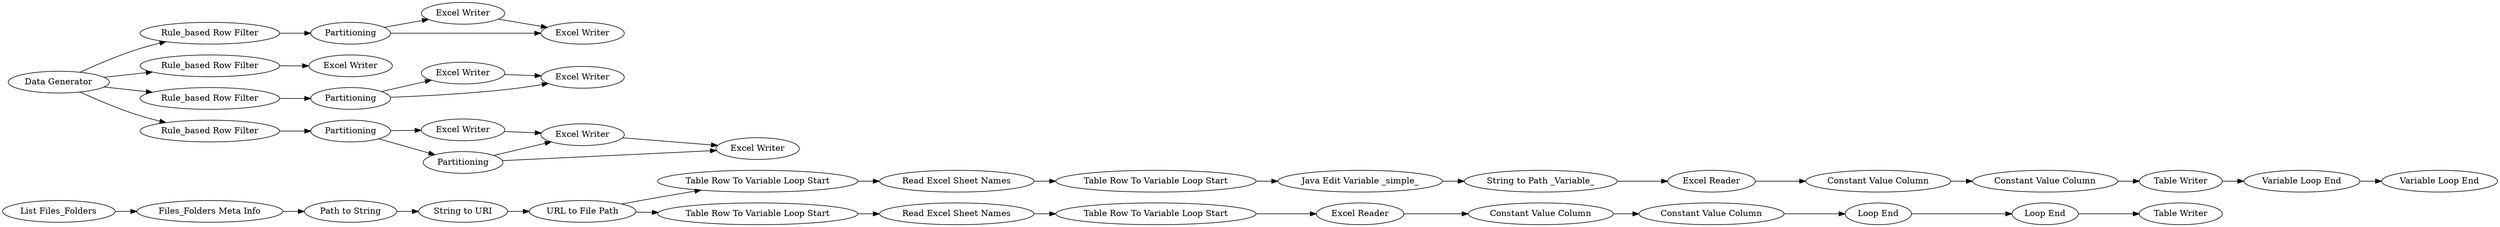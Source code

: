 digraph {
	214 -> 193
	193 -> 195
	203 -> 217
	125 -> 13
	13 -> 14
	3 -> 125
	206 -> 218
	197 -> 198
	217 -> 199
	200 -> 206
	1 -> 6
	133 -> 162
	126 -> 12
	128 -> 10
	1 -> 4
	4 -> 126
	6 -> 11
	128 -> 129
	215 -> 197
	199 -> 200
	218 -> 219
	162 -> 213
	129 -> 131
	213 -> 186
	126 -> 127
	130 -> 131
	192 -> 215
	191 -> 192
	219 -> 220
	170 -> 179
	179 -> 185
	216 -> 203
	195 -> 188
	185 -> 133
	129 -> 130
	186 -> 214
	12 -> 127
	188 -> 191
	125 -> 14
	10 -> 130
	9 -> 128
	1 -> 9
	1 -> 3
	162 -> 216
	133 [label="String to URI"]
	170 [label="List Files_Folders"]
	203 [label="Read Excel Sheet Names"]
	126 [label=Partitioning]
	9 [label="Rule_based Row Filter"]
	217 [label="Table Row To Variable Loop Start"]
	162 [label="URL to File Path"]
	200 [label="Constant Value Column"]
	3 [label="Rule_based Row Filter"]
	185 [label="Path to String"]
	188 [label="Excel Reader"]
	206 [label="Constant Value Column"]
	216 [label="Table Row To Variable Loop Start"]
	131 [label="Excel Writer"]
	6 [label="Rule_based Row Filter"]
	214 [label="Table Row To Variable Loop Start"]
	197 [label="Variable Loop End"]
	129 [label=Partitioning]
	12 [label="Excel Writer"]
	10 [label="Excel Writer"]
	218 [label="Loop End"]
	125 [label=Partitioning]
	1 [label="Data Generator"]
	127 [label="Excel Writer"]
	191 [label="Constant Value Column"]
	11 [label="Excel Writer"]
	4 [label="Rule_based Row Filter"]
	219 [label="Loop End"]
	14 [label="Excel Writer"]
	198 [label="Variable Loop End"]
	195 [label="String to Path _Variable_"]
	199 [label="Excel Reader"]
	179 [label="Files_Folders Meta Info"]
	192 [label="Constant Value Column"]
	13 [label="Excel Writer"]
	186 [label="Read Excel Sheet Names"]
	193 [label="Java Edit Variable _simple_"]
	130 [label="Excel Writer"]
	220 [label="Table Writer"]
	215 [label="Table Writer"]
	128 [label=Partitioning]
	213 [label="Table Row To Variable Loop Start"]
	rankdir=LR
}

